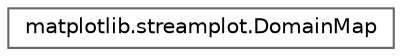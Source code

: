 digraph "Graphical Class Hierarchy"
{
 // LATEX_PDF_SIZE
  bgcolor="transparent";
  edge [fontname=Helvetica,fontsize=10,labelfontname=Helvetica,labelfontsize=10];
  node [fontname=Helvetica,fontsize=10,shape=box,height=0.2,width=0.4];
  rankdir="LR";
  Node0 [id="Node000000",label="matplotlib.streamplot.DomainMap",height=0.2,width=0.4,color="grey40", fillcolor="white", style="filled",URL="$d5/d60/classmatplotlib_1_1streamplot_1_1DomainMap.html",tooltip=" "];
}
